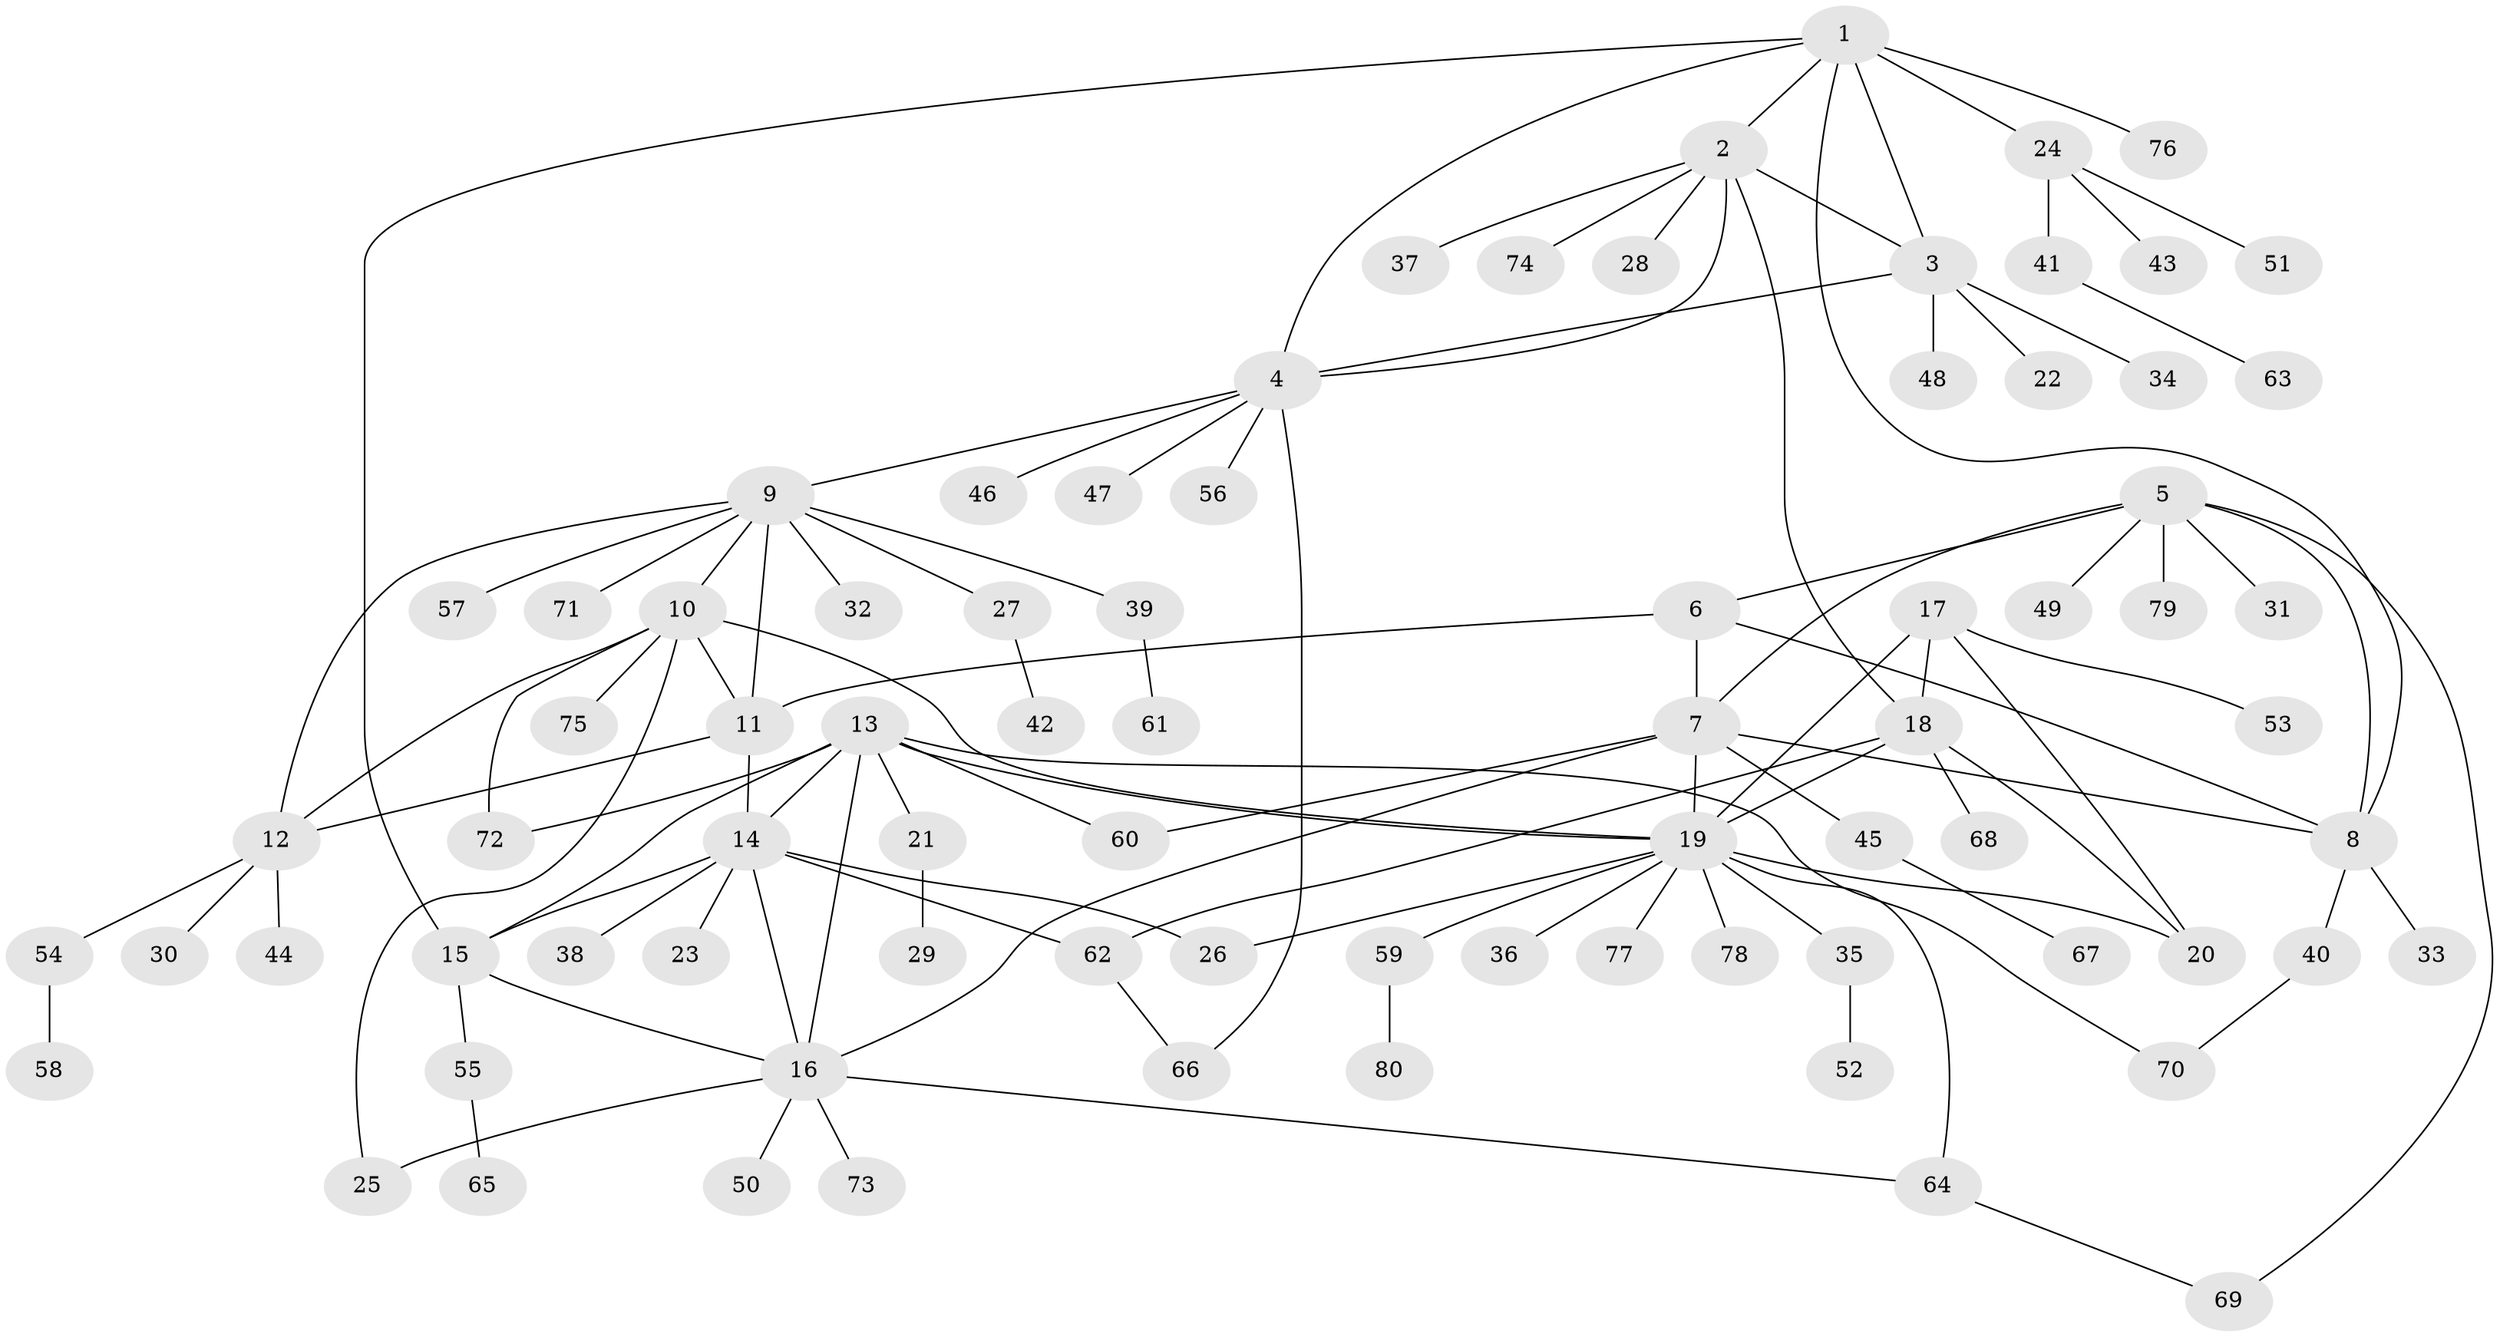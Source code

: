 // coarse degree distribution, {6: 0.16, 4: 0.12, 3: 0.12, 5: 0.04, 7: 0.04, 12: 0.04, 1: 0.36, 2: 0.12}
// Generated by graph-tools (version 1.1) at 2025/52/03/04/25 22:52:17]
// undirected, 80 vertices, 109 edges
graph export_dot {
  node [color=gray90,style=filled];
  1;
  2;
  3;
  4;
  5;
  6;
  7;
  8;
  9;
  10;
  11;
  12;
  13;
  14;
  15;
  16;
  17;
  18;
  19;
  20;
  21;
  22;
  23;
  24;
  25;
  26;
  27;
  28;
  29;
  30;
  31;
  32;
  33;
  34;
  35;
  36;
  37;
  38;
  39;
  40;
  41;
  42;
  43;
  44;
  45;
  46;
  47;
  48;
  49;
  50;
  51;
  52;
  53;
  54;
  55;
  56;
  57;
  58;
  59;
  60;
  61;
  62;
  63;
  64;
  65;
  66;
  67;
  68;
  69;
  70;
  71;
  72;
  73;
  74;
  75;
  76;
  77;
  78;
  79;
  80;
  1 -- 2;
  1 -- 3;
  1 -- 4;
  1 -- 8;
  1 -- 15;
  1 -- 24;
  1 -- 76;
  2 -- 3;
  2 -- 4;
  2 -- 18;
  2 -- 28;
  2 -- 37;
  2 -- 74;
  3 -- 4;
  3 -- 22;
  3 -- 34;
  3 -- 48;
  4 -- 9;
  4 -- 46;
  4 -- 47;
  4 -- 56;
  4 -- 66;
  5 -- 6;
  5 -- 7;
  5 -- 8;
  5 -- 31;
  5 -- 49;
  5 -- 69;
  5 -- 79;
  6 -- 7;
  6 -- 8;
  6 -- 11;
  7 -- 8;
  7 -- 16;
  7 -- 19;
  7 -- 45;
  7 -- 60;
  8 -- 33;
  8 -- 40;
  9 -- 10;
  9 -- 11;
  9 -- 12;
  9 -- 27;
  9 -- 32;
  9 -- 39;
  9 -- 57;
  9 -- 71;
  10 -- 11;
  10 -- 12;
  10 -- 19;
  10 -- 25;
  10 -- 72;
  10 -- 75;
  11 -- 12;
  11 -- 14;
  12 -- 30;
  12 -- 44;
  12 -- 54;
  13 -- 14;
  13 -- 15;
  13 -- 16;
  13 -- 19;
  13 -- 21;
  13 -- 60;
  13 -- 70;
  13 -- 72;
  14 -- 15;
  14 -- 16;
  14 -- 23;
  14 -- 26;
  14 -- 38;
  14 -- 62;
  15 -- 16;
  15 -- 55;
  16 -- 25;
  16 -- 50;
  16 -- 64;
  16 -- 73;
  17 -- 18;
  17 -- 19;
  17 -- 20;
  17 -- 53;
  18 -- 19;
  18 -- 20;
  18 -- 62;
  18 -- 68;
  19 -- 20;
  19 -- 26;
  19 -- 35;
  19 -- 36;
  19 -- 59;
  19 -- 64;
  19 -- 77;
  19 -- 78;
  21 -- 29;
  24 -- 41;
  24 -- 43;
  24 -- 51;
  27 -- 42;
  35 -- 52;
  39 -- 61;
  40 -- 70;
  41 -- 63;
  45 -- 67;
  54 -- 58;
  55 -- 65;
  59 -- 80;
  62 -- 66;
  64 -- 69;
}
